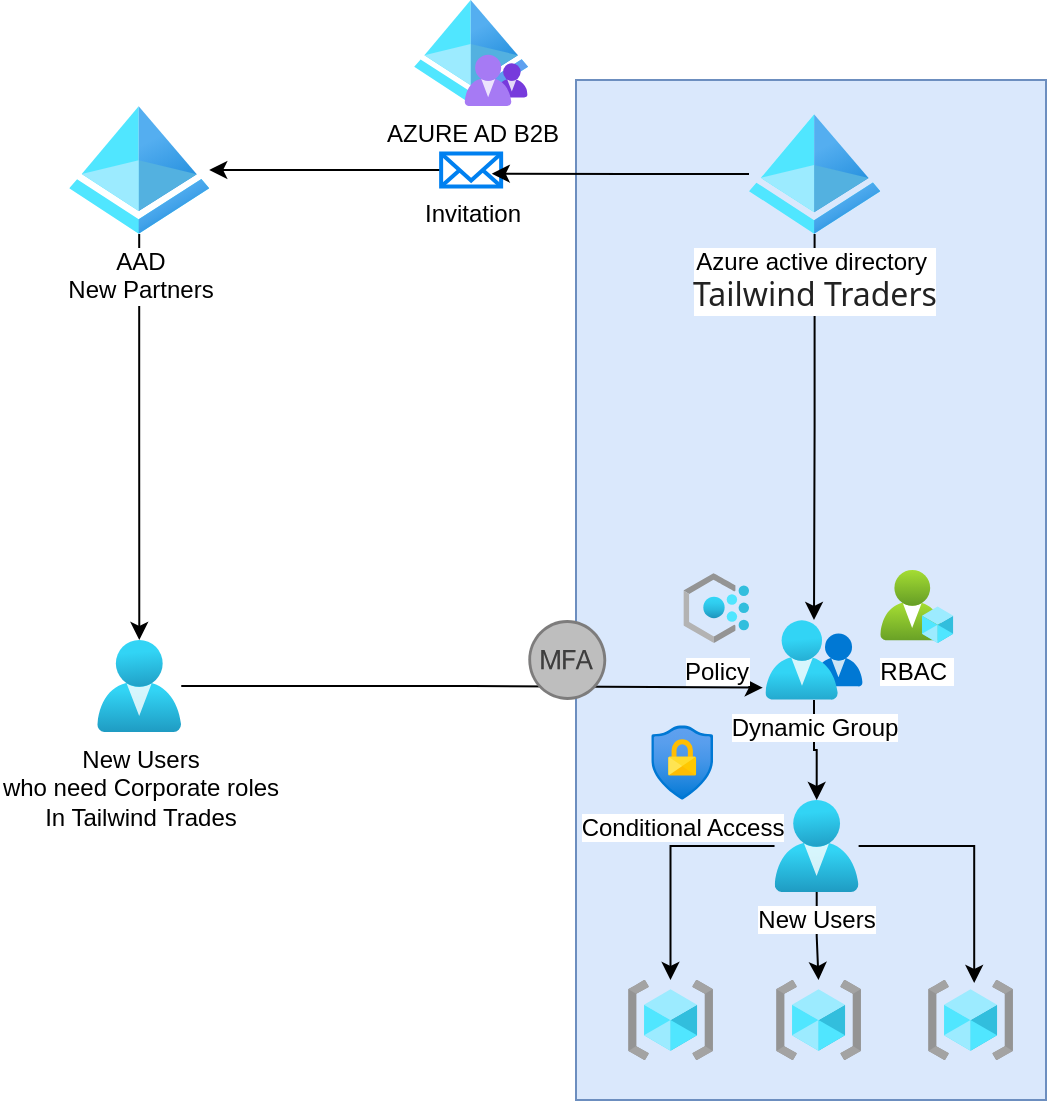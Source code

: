 <mxfile version="21.6.9" type="github">
  <diagram name="Page-1" id="nzJCGUWCDOTPNn_VLASD">
    <mxGraphModel dx="1184" dy="589" grid="1" gridSize="10" guides="1" tooltips="1" connect="1" arrows="1" fold="1" page="1" pageScale="1" pageWidth="827" pageHeight="1169" math="0" shadow="0">
      <root>
        <mxCell id="0" />
        <mxCell id="1" parent="0" />
        <mxCell id="-ijelq5iZvrbOqSiMDrO-55" value="" style="rounded=0;whiteSpace=wrap;html=1;fillColor=#dae8fc;strokeColor=#6c8ebf;" vertex="1" parent="1">
          <mxGeometry x="495" y="80" width="235" height="510" as="geometry" />
        </mxCell>
        <mxCell id="-ijelq5iZvrbOqSiMDrO-15" style="edgeStyle=orthogonalEdgeStyle;rounded=0;orthogonalLoop=1;jettySize=auto;html=1;" edge="1" parent="1" source="-ijelq5iZvrbOqSiMDrO-2" target="-ijelq5iZvrbOqSiMDrO-6">
          <mxGeometry relative="1" as="geometry" />
        </mxCell>
        <mxCell id="-ijelq5iZvrbOqSiMDrO-2" value="AAD&lt;br&gt;New Partners" style="image;aspect=fixed;html=1;points=[];align=center;fontSize=12;image=img/lib/azure2/identity/Azure_Active_Directory.svg;" vertex="1" parent="1">
          <mxGeometry x="241.61" y="93" width="70" height="64" as="geometry" />
        </mxCell>
        <mxCell id="-ijelq5iZvrbOqSiMDrO-22" style="edgeStyle=orthogonalEdgeStyle;rounded=0;orthogonalLoop=1;jettySize=auto;html=1;" edge="1" parent="1" source="-ijelq5iZvrbOqSiMDrO-5" target="-ijelq5iZvrbOqSiMDrO-2">
          <mxGeometry relative="1" as="geometry" />
        </mxCell>
        <mxCell id="-ijelq5iZvrbOqSiMDrO-5" value="Invitation" style="html=1;verticalLabelPosition=bottom;align=center;labelBackgroundColor=#ffffff;verticalAlign=top;strokeWidth=2;strokeColor=#0080F0;shadow=0;dashed=0;shape=mxgraph.ios7.icons.mail;" vertex="1" parent="1">
          <mxGeometry x="427.57" y="116.75" width="30" height="16.5" as="geometry" />
        </mxCell>
        <mxCell id="-ijelq5iZvrbOqSiMDrO-44" style="edgeStyle=orthogonalEdgeStyle;rounded=0;orthogonalLoop=1;jettySize=auto;html=1;entryX=-0.028;entryY=0.846;entryDx=0;entryDy=0;entryPerimeter=0;" edge="1" parent="1" source="-ijelq5iZvrbOqSiMDrO-6" target="-ijelq5iZvrbOqSiMDrO-35">
          <mxGeometry relative="1" as="geometry">
            <mxPoint x="550" y="383" as="targetPoint" />
          </mxGeometry>
        </mxCell>
        <mxCell id="-ijelq5iZvrbOqSiMDrO-6" value="New Users&lt;br&gt;who need&amp;nbsp;Corporate&amp;nbsp;roles&lt;br&gt;In Tailwind Trades" style="image;aspect=fixed;html=1;points=[];align=center;fontSize=12;image=img/lib/azure2/identity/Users.svg;" vertex="1" parent="1">
          <mxGeometry x="255.58" y="360" width="42.05" height="46" as="geometry" />
        </mxCell>
        <mxCell id="-ijelq5iZvrbOqSiMDrO-10" value="RBAC&amp;nbsp;" style="image;aspect=fixed;html=1;points=[];align=center;fontSize=12;image=img/lib/azure2/intune/Azure_AD_Roles_and_Administrators.svg;" vertex="1" parent="1">
          <mxGeometry x="647.14" y="325" width="36.5" height="36.5" as="geometry" />
        </mxCell>
        <mxCell id="-ijelq5iZvrbOqSiMDrO-21" style="edgeStyle=orthogonalEdgeStyle;rounded=0;orthogonalLoop=1;jettySize=auto;html=1;entryX=0.844;entryY=0.611;entryDx=0;entryDy=0;entryPerimeter=0;" edge="1" parent="1" source="-ijelq5iZvrbOqSiMDrO-16" target="-ijelq5iZvrbOqSiMDrO-5">
          <mxGeometry relative="1" as="geometry" />
        </mxCell>
        <mxCell id="-ijelq5iZvrbOqSiMDrO-45" style="edgeStyle=orthogonalEdgeStyle;rounded=0;orthogonalLoop=1;jettySize=auto;html=1;" edge="1" parent="1" source="-ijelq5iZvrbOqSiMDrO-16" target="-ijelq5iZvrbOqSiMDrO-35">
          <mxGeometry relative="1" as="geometry" />
        </mxCell>
        <mxCell id="-ijelq5iZvrbOqSiMDrO-16" value="Azure active directory&amp;nbsp;&lt;br&gt;&lt;span style=&quot;font-size: 12pt; font-family: &amp;quot;Segoe UI&amp;quot;, serif; color: rgb(34, 34, 34); text-align: right;&quot;&gt;Tailwind Traders&lt;/span&gt;" style="image;aspect=fixed;html=1;points=[];align=center;fontSize=12;image=img/lib/azure2/identity/Azure_Active_Directory.svg;" vertex="1" parent="1">
          <mxGeometry x="581.51" y="97" width="65.63" height="60" as="geometry" />
        </mxCell>
        <mxCell id="-ijelq5iZvrbOqSiMDrO-32" value="Conditional Access" style="image;aspect=fixed;html=1;points=[];align=center;fontSize=12;image=img/lib/azure2/security/Conditional_Access.svg;" vertex="1" parent="1">
          <mxGeometry x="532.65" y="402.5" width="30.88" height="37.5" as="geometry" />
        </mxCell>
        <mxCell id="-ijelq5iZvrbOqSiMDrO-47" style="edgeStyle=orthogonalEdgeStyle;rounded=0;orthogonalLoop=1;jettySize=auto;html=1;" edge="1" parent="1" source="-ijelq5iZvrbOqSiMDrO-35" target="-ijelq5iZvrbOqSiMDrO-46">
          <mxGeometry relative="1" as="geometry" />
        </mxCell>
        <mxCell id="-ijelq5iZvrbOqSiMDrO-35" value="Dynamic Group" style="image;aspect=fixed;html=1;points=[];align=center;fontSize=12;image=img/lib/azure2/identity/Groups.svg;" vertex="1" parent="1">
          <mxGeometry x="589.74" y="350" width="48.57" height="40" as="geometry" />
        </mxCell>
        <mxCell id="-ijelq5iZvrbOqSiMDrO-1" value="AZURE AD B2B" style="image;aspect=fixed;html=1;points=[];align=center;fontSize=12;image=img/lib/azure2/identity/Azure_AD_B2C.svg;" vertex="1" parent="1">
          <mxGeometry x="414" y="40" width="57.14" height="53" as="geometry" />
        </mxCell>
        <mxCell id="-ijelq5iZvrbOqSiMDrO-41" value="" style="image;aspect=fixed;html=1;points=[];align=center;fontSize=12;image=img/lib/azure2/general/Resource_Groups.svg;" vertex="1" parent="1">
          <mxGeometry x="521.03" y="530" width="42.5" height="40" as="geometry" />
        </mxCell>
        <mxCell id="-ijelq5iZvrbOqSiMDrO-42" value="" style="image;aspect=fixed;html=1;points=[];align=center;fontSize=12;image=img/lib/azure2/general/Resource_Groups.svg;" vertex="1" parent="1">
          <mxGeometry x="595.03" y="530" width="42.5" height="40" as="geometry" />
        </mxCell>
        <mxCell id="-ijelq5iZvrbOqSiMDrO-43" value="" style="image;aspect=fixed;html=1;points=[];align=center;fontSize=12;image=img/lib/azure2/general/Resource_Groups.svg;" vertex="1" parent="1">
          <mxGeometry x="671.03" y="530" width="42.5" height="40" as="geometry" />
        </mxCell>
        <mxCell id="-ijelq5iZvrbOqSiMDrO-49" style="edgeStyle=orthogonalEdgeStyle;rounded=0;orthogonalLoop=1;jettySize=auto;html=1;" edge="1" parent="1" source="-ijelq5iZvrbOqSiMDrO-46" target="-ijelq5iZvrbOqSiMDrO-41">
          <mxGeometry relative="1" as="geometry" />
        </mxCell>
        <mxCell id="-ijelq5iZvrbOqSiMDrO-50" style="edgeStyle=orthogonalEdgeStyle;rounded=0;orthogonalLoop=1;jettySize=auto;html=1;" edge="1" parent="1" source="-ijelq5iZvrbOqSiMDrO-46" target="-ijelq5iZvrbOqSiMDrO-42">
          <mxGeometry relative="1" as="geometry" />
        </mxCell>
        <mxCell id="-ijelq5iZvrbOqSiMDrO-52" style="edgeStyle=orthogonalEdgeStyle;rounded=0;orthogonalLoop=1;jettySize=auto;html=1;entryX=0.543;entryY=0.037;entryDx=0;entryDy=0;entryPerimeter=0;" edge="1" parent="1" source="-ijelq5iZvrbOqSiMDrO-46" target="-ijelq5iZvrbOqSiMDrO-43">
          <mxGeometry relative="1" as="geometry" />
        </mxCell>
        <mxCell id="-ijelq5iZvrbOqSiMDrO-46" value="New Users" style="image;aspect=fixed;html=1;points=[];align=center;fontSize=12;image=img/lib/azure2/identity/Users.svg;" vertex="1" parent="1">
          <mxGeometry x="594.26" y="440" width="42.05" height="46" as="geometry" />
        </mxCell>
        <mxCell id="-ijelq5iZvrbOqSiMDrO-56" value="Policy" style="image;aspect=fixed;html=1;points=[];align=center;fontSize=12;image=img/lib/azure2/management_governance/Policy.svg;" vertex="1" parent="1">
          <mxGeometry x="548.7" y="326.5" width="32.81" height="35" as="geometry" />
        </mxCell>
        <mxCell id="-ijelq5iZvrbOqSiMDrO-57" value="" style="outlineConnect=0;dashed=0;verticalLabelPosition=bottom;verticalAlign=top;align=center;html=1;shape=mxgraph.aws3.mfa_token;fillColor=#7D7C7C;gradientColor=none;" vertex="1" parent="1">
          <mxGeometry x="471.14" y="350" width="38.97" height="40" as="geometry" />
        </mxCell>
      </root>
    </mxGraphModel>
  </diagram>
</mxfile>
